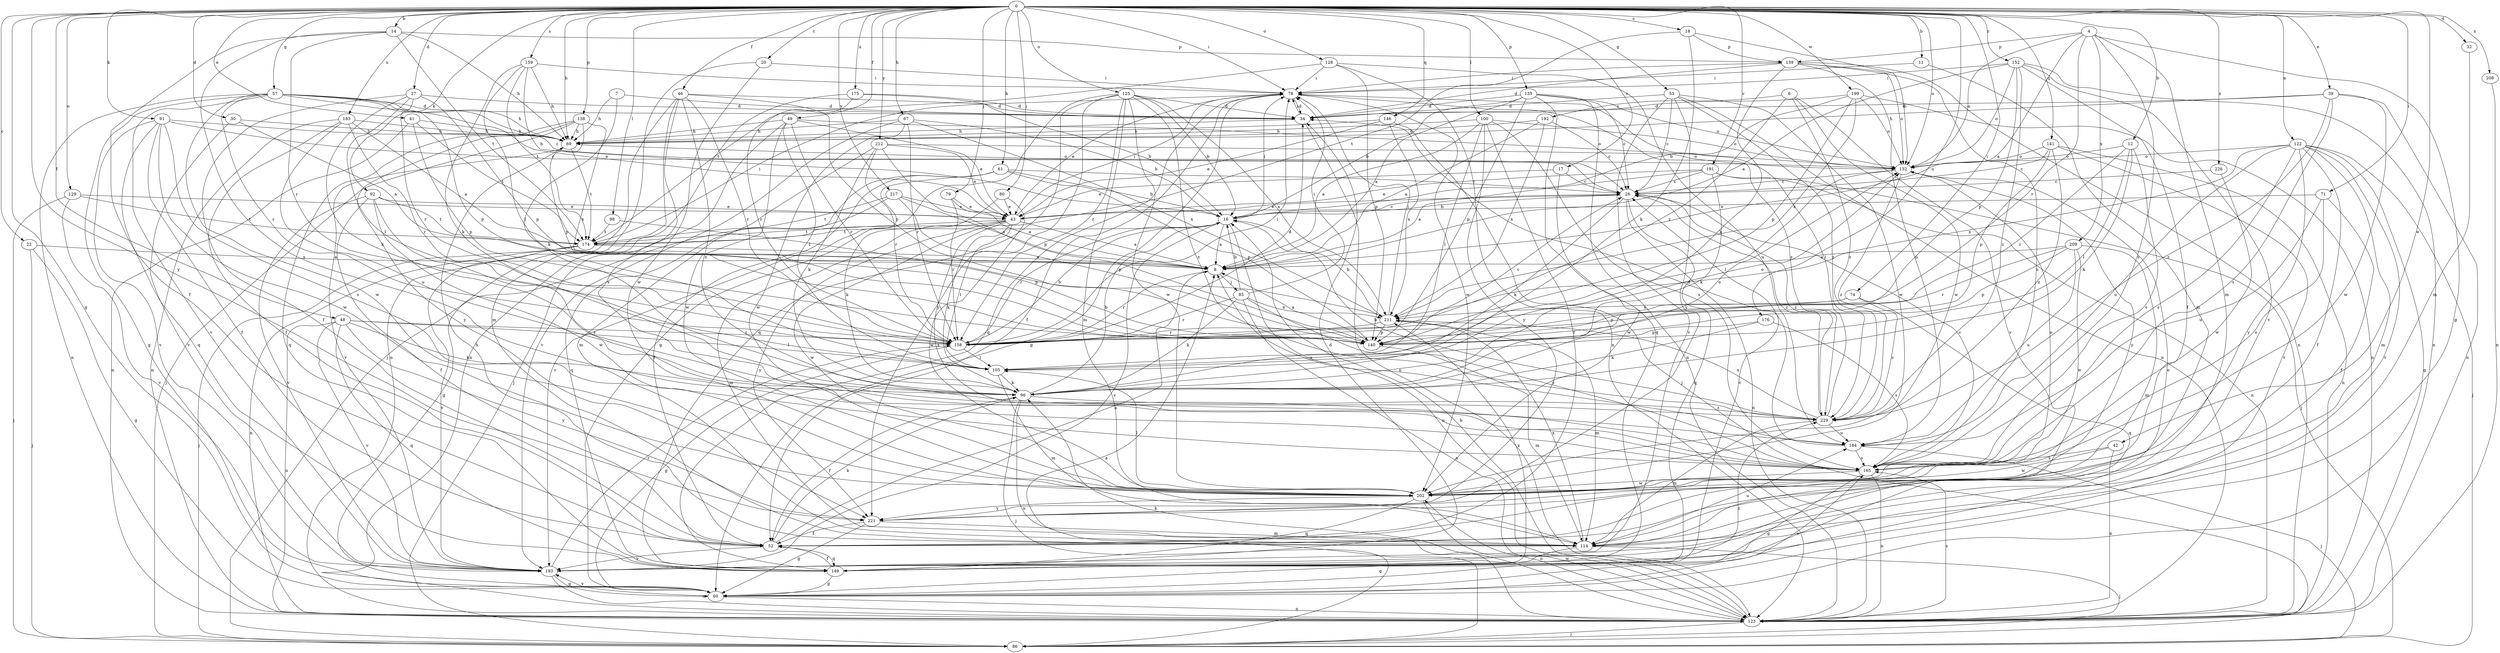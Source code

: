 strict digraph  {
0;
4;
6;
7;
8;
11;
12;
14;
16;
17;
18;
20;
22;
26;
27;
30;
32;
34;
39;
41;
42;
43;
46;
48;
49;
52;
53;
57;
60;
61;
67;
69;
71;
74;
78;
79;
80;
85;
86;
91;
92;
96;
98;
100;
105;
114;
122;
123;
125;
128;
129;
132;
135;
138;
139;
140;
141;
146;
149;
152;
158;
159;
165;
174;
175;
176;
183;
184;
191;
192;
193;
199;
202;
208;
209;
211;
212;
217;
221;
226;
229;
0 -> 11  [label=b];
0 -> 12  [label=b];
0 -> 14  [label=b];
0 -> 17  [label=c];
0 -> 18  [label=c];
0 -> 20  [label=c];
0 -> 22  [label=c];
0 -> 27  [label=d];
0 -> 30  [label=d];
0 -> 32  [label=d];
0 -> 39  [label=e];
0 -> 41  [label=e];
0 -> 42  [label=e];
0 -> 46  [label=f];
0 -> 48  [label=f];
0 -> 49  [label=f];
0 -> 53  [label=g];
0 -> 57  [label=g];
0 -> 60  [label=g];
0 -> 61  [label=h];
0 -> 67  [label=h];
0 -> 69  [label=h];
0 -> 71  [label=i];
0 -> 74  [label=i];
0 -> 78  [label=i];
0 -> 79  [label=j];
0 -> 80  [label=j];
0 -> 91  [label=k];
0 -> 92  [label=k];
0 -> 98  [label=l];
0 -> 100  [label=l];
0 -> 122  [label=n];
0 -> 125  [label=o];
0 -> 128  [label=o];
0 -> 129  [label=o];
0 -> 132  [label=o];
0 -> 135  [label=p];
0 -> 138  [label=p];
0 -> 141  [label=q];
0 -> 146  [label=q];
0 -> 152  [label=r];
0 -> 159  [label=s];
0 -> 175  [label=u];
0 -> 176  [label=u];
0 -> 183  [label=u];
0 -> 191  [label=v];
0 -> 199  [label=w];
0 -> 208  [label=x];
0 -> 212  [label=y];
0 -> 217  [label=y];
0 -> 221  [label=y];
0 -> 226  [label=z];
4 -> 8  [label=a];
4 -> 60  [label=g];
4 -> 114  [label=m];
4 -> 132  [label=o];
4 -> 139  [label=p];
4 -> 158  [label=r];
4 -> 165  [label=s];
4 -> 209  [label=x];
6 -> 158  [label=r];
6 -> 192  [label=v];
6 -> 193  [label=v];
6 -> 202  [label=w];
6 -> 229  [label=z];
7 -> 34  [label=d];
7 -> 69  [label=h];
7 -> 96  [label=k];
8 -> 85  [label=j];
8 -> 158  [label=r];
11 -> 78  [label=i];
11 -> 114  [label=m];
12 -> 96  [label=k];
12 -> 105  [label=l];
12 -> 132  [label=o];
12 -> 158  [label=r];
12 -> 165  [label=s];
14 -> 52  [label=f];
14 -> 69  [label=h];
14 -> 139  [label=p];
14 -> 158  [label=r];
14 -> 165  [label=s];
14 -> 174  [label=t];
16 -> 8  [label=a];
16 -> 26  [label=c];
16 -> 78  [label=i];
16 -> 123  [label=n];
16 -> 158  [label=r];
16 -> 174  [label=t];
16 -> 193  [label=v];
17 -> 26  [label=c];
17 -> 43  [label=e];
17 -> 202  [label=w];
18 -> 96  [label=k];
18 -> 132  [label=o];
18 -> 139  [label=p];
18 -> 174  [label=t];
20 -> 78  [label=i];
20 -> 86  [label=j];
20 -> 202  [label=w];
22 -> 8  [label=a];
22 -> 60  [label=g];
22 -> 86  [label=j];
26 -> 16  [label=b];
26 -> 43  [label=e];
26 -> 96  [label=k];
26 -> 123  [label=n];
26 -> 149  [label=q];
26 -> 229  [label=z];
27 -> 34  [label=d];
27 -> 52  [label=f];
27 -> 96  [label=k];
27 -> 105  [label=l];
27 -> 140  [label=p];
27 -> 158  [label=r];
30 -> 8  [label=a];
30 -> 69  [label=h];
30 -> 193  [label=v];
32 -> 114  [label=m];
34 -> 69  [label=h];
34 -> 78  [label=i];
34 -> 123  [label=n];
39 -> 34  [label=d];
39 -> 69  [label=h];
39 -> 123  [label=n];
39 -> 165  [label=s];
39 -> 202  [label=w];
39 -> 229  [label=z];
41 -> 69  [label=h];
41 -> 123  [label=n];
41 -> 140  [label=p];
41 -> 174  [label=t];
42 -> 123  [label=n];
42 -> 165  [label=s];
42 -> 202  [label=w];
43 -> 8  [label=a];
43 -> 78  [label=i];
43 -> 96  [label=k];
43 -> 105  [label=l];
43 -> 114  [label=m];
43 -> 165  [label=s];
43 -> 174  [label=t];
43 -> 202  [label=w];
43 -> 221  [label=y];
46 -> 34  [label=d];
46 -> 114  [label=m];
46 -> 123  [label=n];
46 -> 140  [label=p];
46 -> 158  [label=r];
46 -> 165  [label=s];
46 -> 229  [label=z];
48 -> 96  [label=k];
48 -> 105  [label=l];
48 -> 123  [label=n];
48 -> 149  [label=q];
48 -> 158  [label=r];
48 -> 193  [label=v];
48 -> 221  [label=y];
49 -> 43  [label=e];
49 -> 69  [label=h];
49 -> 86  [label=j];
49 -> 105  [label=l];
49 -> 132  [label=o];
49 -> 158  [label=r];
49 -> 202  [label=w];
52 -> 8  [label=a];
52 -> 96  [label=k];
52 -> 149  [label=q];
52 -> 193  [label=v];
53 -> 26  [label=c];
53 -> 34  [label=d];
53 -> 123  [label=n];
53 -> 193  [label=v];
53 -> 202  [label=w];
53 -> 221  [label=y];
53 -> 229  [label=z];
57 -> 26  [label=c];
57 -> 34  [label=d];
57 -> 43  [label=e];
57 -> 60  [label=g];
57 -> 69  [label=h];
57 -> 123  [label=n];
57 -> 140  [label=p];
57 -> 158  [label=r];
57 -> 193  [label=v];
57 -> 202  [label=w];
60 -> 123  [label=n];
60 -> 165  [label=s];
60 -> 193  [label=v];
60 -> 229  [label=z];
61 -> 16  [label=b];
61 -> 26  [label=c];
61 -> 52  [label=f];
61 -> 140  [label=p];
61 -> 149  [label=q];
61 -> 193  [label=v];
67 -> 16  [label=b];
67 -> 69  [label=h];
67 -> 158  [label=r];
67 -> 193  [label=v];
67 -> 202  [label=w];
67 -> 211  [label=x];
69 -> 132  [label=o];
69 -> 174  [label=t];
69 -> 193  [label=v];
71 -> 43  [label=e];
71 -> 52  [label=f];
71 -> 165  [label=s];
71 -> 184  [label=u];
74 -> 140  [label=p];
74 -> 149  [label=q];
74 -> 211  [label=x];
74 -> 229  [label=z];
78 -> 34  [label=d];
78 -> 43  [label=e];
78 -> 52  [label=f];
78 -> 60  [label=g];
78 -> 149  [label=q];
78 -> 202  [label=w];
78 -> 229  [label=z];
79 -> 8  [label=a];
79 -> 43  [label=e];
79 -> 158  [label=r];
80 -> 43  [label=e];
80 -> 96  [label=k];
80 -> 202  [label=w];
85 -> 16  [label=b];
85 -> 78  [label=i];
85 -> 96  [label=k];
85 -> 123  [label=n];
85 -> 158  [label=r];
85 -> 165  [label=s];
85 -> 211  [label=x];
86 -> 8  [label=a];
91 -> 26  [label=c];
91 -> 52  [label=f];
91 -> 69  [label=h];
91 -> 149  [label=q];
91 -> 165  [label=s];
91 -> 193  [label=v];
91 -> 202  [label=w];
92 -> 43  [label=e];
92 -> 52  [label=f];
92 -> 165  [label=s];
92 -> 174  [label=t];
92 -> 193  [label=v];
92 -> 202  [label=w];
96 -> 16  [label=b];
96 -> 52  [label=f];
96 -> 86  [label=j];
96 -> 123  [label=n];
96 -> 132  [label=o];
96 -> 229  [label=z];
98 -> 140  [label=p];
98 -> 174  [label=t];
100 -> 8  [label=a];
100 -> 52  [label=f];
100 -> 69  [label=h];
100 -> 105  [label=l];
100 -> 132  [label=o];
100 -> 165  [label=s];
100 -> 221  [label=y];
105 -> 96  [label=k];
105 -> 114  [label=m];
105 -> 132  [label=o];
114 -> 60  [label=g];
114 -> 69  [label=h];
114 -> 86  [label=j];
114 -> 184  [label=u];
114 -> 211  [label=x];
122 -> 52  [label=f];
122 -> 60  [label=g];
122 -> 86  [label=j];
122 -> 114  [label=m];
122 -> 132  [label=o];
122 -> 165  [label=s];
122 -> 184  [label=u];
122 -> 193  [label=v];
122 -> 211  [label=x];
122 -> 221  [label=y];
123 -> 16  [label=b];
123 -> 86  [label=j];
123 -> 96  [label=k];
123 -> 165  [label=s];
123 -> 202  [label=w];
125 -> 16  [label=b];
125 -> 34  [label=d];
125 -> 60  [label=g];
125 -> 114  [label=m];
125 -> 149  [label=q];
125 -> 158  [label=r];
125 -> 202  [label=w];
125 -> 211  [label=x];
125 -> 221  [label=y];
125 -> 229  [label=z];
128 -> 78  [label=i];
128 -> 123  [label=n];
128 -> 140  [label=p];
128 -> 174  [label=t];
128 -> 184  [label=u];
129 -> 43  [label=e];
129 -> 86  [label=j];
129 -> 174  [label=t];
129 -> 193  [label=v];
132 -> 26  [label=c];
132 -> 105  [label=l];
132 -> 221  [label=y];
132 -> 229  [label=z];
135 -> 8  [label=a];
135 -> 16  [label=b];
135 -> 26  [label=c];
135 -> 34  [label=d];
135 -> 123  [label=n];
135 -> 132  [label=o];
135 -> 140  [label=p];
135 -> 149  [label=q];
138 -> 69  [label=h];
138 -> 86  [label=j];
138 -> 140  [label=p];
138 -> 149  [label=q];
138 -> 211  [label=x];
138 -> 221  [label=y];
139 -> 34  [label=d];
139 -> 78  [label=i];
139 -> 96  [label=k];
139 -> 123  [label=n];
139 -> 132  [label=o];
139 -> 165  [label=s];
139 -> 184  [label=u];
140 -> 8  [label=a];
140 -> 26  [label=c];
140 -> 114  [label=m];
141 -> 26  [label=c];
141 -> 123  [label=n];
141 -> 132  [label=o];
141 -> 140  [label=p];
141 -> 193  [label=v];
141 -> 229  [label=z];
146 -> 43  [label=e];
146 -> 69  [label=h];
146 -> 86  [label=j];
146 -> 211  [label=x];
149 -> 26  [label=c];
149 -> 34  [label=d];
149 -> 52  [label=f];
149 -> 60  [label=g];
149 -> 132  [label=o];
149 -> 211  [label=x];
152 -> 8  [label=a];
152 -> 52  [label=f];
152 -> 78  [label=i];
152 -> 123  [label=n];
152 -> 132  [label=o];
152 -> 140  [label=p];
152 -> 193  [label=v];
152 -> 229  [label=z];
158 -> 16  [label=b];
158 -> 34  [label=d];
158 -> 60  [label=g];
158 -> 78  [label=i];
158 -> 105  [label=l];
159 -> 16  [label=b];
159 -> 69  [label=h];
159 -> 78  [label=i];
159 -> 96  [label=k];
159 -> 105  [label=l];
159 -> 174  [label=t];
165 -> 26  [label=c];
165 -> 60  [label=g];
165 -> 123  [label=n];
165 -> 202  [label=w];
174 -> 8  [label=a];
174 -> 78  [label=i];
174 -> 86  [label=j];
174 -> 123  [label=n];
174 -> 193  [label=v];
175 -> 16  [label=b];
175 -> 34  [label=d];
175 -> 123  [label=n];
175 -> 158  [label=r];
176 -> 96  [label=k];
176 -> 140  [label=p];
176 -> 165  [label=s];
183 -> 8  [label=a];
183 -> 52  [label=f];
183 -> 69  [label=h];
183 -> 123  [label=n];
183 -> 158  [label=r];
183 -> 184  [label=u];
184 -> 8  [label=a];
184 -> 34  [label=d];
184 -> 86  [label=j];
184 -> 165  [label=s];
191 -> 8  [label=a];
191 -> 26  [label=c];
191 -> 43  [label=e];
191 -> 86  [label=j];
191 -> 96  [label=k];
191 -> 123  [label=n];
192 -> 8  [label=a];
192 -> 26  [label=c];
192 -> 69  [label=h];
192 -> 211  [label=x];
193 -> 60  [label=g];
193 -> 123  [label=n];
193 -> 158  [label=r];
199 -> 16  [label=b];
199 -> 34  [label=d];
199 -> 123  [label=n];
199 -> 132  [label=o];
199 -> 140  [label=p];
199 -> 211  [label=x];
202 -> 105  [label=l];
202 -> 123  [label=n];
202 -> 132  [label=o];
202 -> 149  [label=q];
202 -> 221  [label=y];
208 -> 123  [label=n];
209 -> 8  [label=a];
209 -> 114  [label=m];
209 -> 140  [label=p];
209 -> 158  [label=r];
209 -> 184  [label=u];
209 -> 202  [label=w];
211 -> 16  [label=b];
211 -> 78  [label=i];
211 -> 114  [label=m];
211 -> 140  [label=p];
211 -> 158  [label=r];
212 -> 43  [label=e];
212 -> 96  [label=k];
212 -> 114  [label=m];
212 -> 132  [label=o];
212 -> 140  [label=p];
212 -> 158  [label=r];
217 -> 8  [label=a];
217 -> 43  [label=e];
217 -> 60  [label=g];
217 -> 140  [label=p];
217 -> 174  [label=t];
221 -> 52  [label=f];
221 -> 60  [label=g];
221 -> 114  [label=m];
226 -> 26  [label=c];
226 -> 202  [label=w];
229 -> 16  [label=b];
229 -> 26  [label=c];
229 -> 78  [label=i];
229 -> 114  [label=m];
229 -> 184  [label=u];
229 -> 211  [label=x];
}
